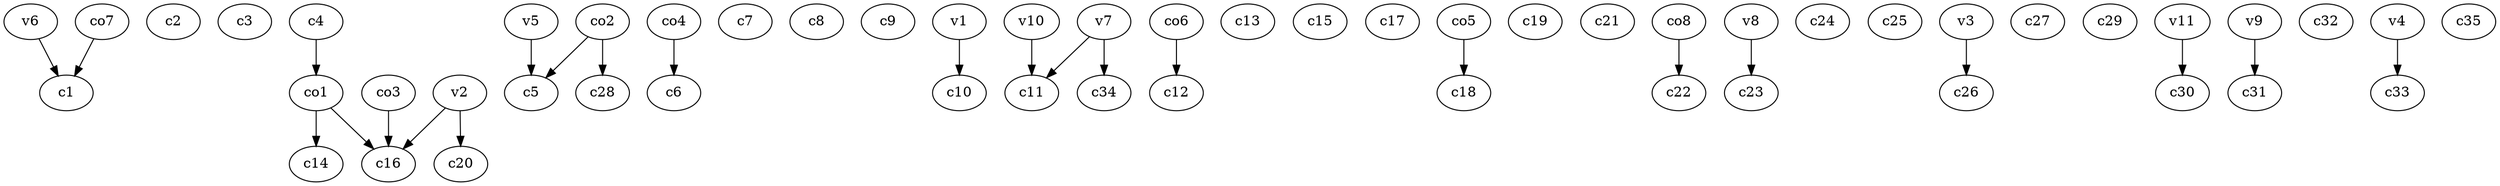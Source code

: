 strict digraph  {
c1;
c2;
c3;
c4;
c5;
c6;
c7;
c8;
c9;
c10;
c11;
c12;
c13;
c14;
c15;
c16;
c17;
c18;
c19;
c20;
c21;
c22;
c23;
c24;
c25;
c26;
c27;
c28;
c29;
c30;
c31;
c32;
c33;
c34;
c35;
v1;
v2;
v3;
v4;
v5;
v6;
v7;
v8;
v9;
v10;
v11;
co1;
co2;
co3;
co4;
co5;
co6;
co7;
co8;
c4 -> co1  [weight=1];
v1 -> c10  [weight=1];
v2 -> c16  [weight=1];
v2 -> c20  [weight=1];
v3 -> c26  [weight=1];
v4 -> c33  [weight=1];
v5 -> c5  [weight=1];
v6 -> c1  [weight=1];
v7 -> c34  [weight=1];
v7 -> c11  [weight=1];
v8 -> c23  [weight=1];
v9 -> c31  [weight=1];
v10 -> c11  [weight=1];
v11 -> c30  [weight=1];
co1 -> c14  [weight=1];
co1 -> c16  [weight=1];
co2 -> c5  [weight=1];
co2 -> c28  [weight=1];
co3 -> c16  [weight=1];
co4 -> c6  [weight=1];
co5 -> c18  [weight=1];
co6 -> c12  [weight=1];
co7 -> c1  [weight=1];
co8 -> c22  [weight=1];
}
